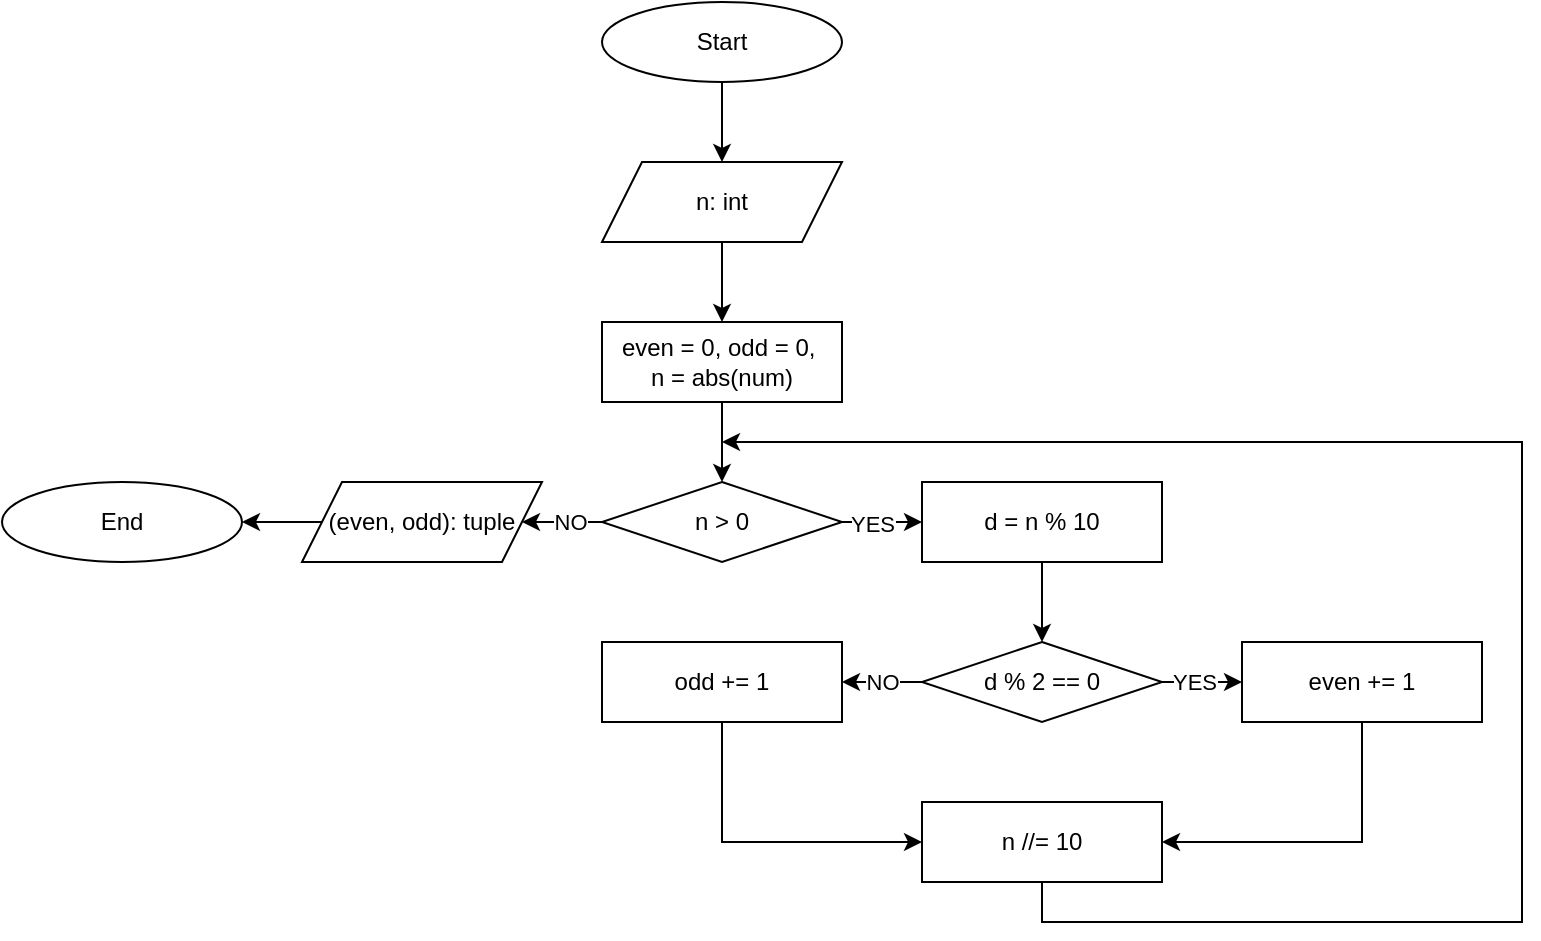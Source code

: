 <mxfile version="24.8.6">
  <diagram name="Page-1" id="gcOh2L13ghurHqlArtQZ">
    <mxGraphModel dx="1434" dy="827" grid="1" gridSize="10" guides="1" tooltips="1" connect="1" arrows="1" fold="1" page="1" pageScale="1" pageWidth="827" pageHeight="1169" background="#ffffff" math="0" shadow="0">
      <root>
        <mxCell id="0" />
        <mxCell id="1" parent="0" />
        <mxCell id="6OEK3HkwsZAHeZwyoHTl-1" value="Start" style="ellipse;whiteSpace=wrap;html=1;" vertex="1" parent="1">
          <mxGeometry x="360" y="80" width="120" height="40" as="geometry" />
        </mxCell>
        <mxCell id="6OEK3HkwsZAHeZwyoHTl-5" value="" style="endArrow=classic;html=1;rounded=0;exitX=0.5;exitY=1;exitDx=0;exitDy=0;entryX=0.5;entryY=0;entryDx=0;entryDy=0;" edge="1" parent="1" source="6OEK3HkwsZAHeZwyoHTl-1" target="6OEK3HkwsZAHeZwyoHTl-86">
          <mxGeometry width="50" height="50" relative="1" as="geometry">
            <mxPoint x="340" y="360" as="sourcePoint" />
            <mxPoint x="430" y="150" as="targetPoint" />
          </mxGeometry>
        </mxCell>
        <mxCell id="6OEK3HkwsZAHeZwyoHTl-86" value="&lt;div&gt;n: int&lt;/div&gt;" style="shape=parallelogram;perimeter=parallelogramPerimeter;whiteSpace=wrap;html=1;fixedSize=1;" vertex="1" parent="1">
          <mxGeometry x="360" y="160" width="120" height="40" as="geometry" />
        </mxCell>
        <mxCell id="6OEK3HkwsZAHeZwyoHTl-92" value="" style="endArrow=classic;html=1;rounded=0;exitX=0.5;exitY=1;exitDx=0;exitDy=0;entryX=0.5;entryY=0;entryDx=0;entryDy=0;" edge="1" parent="1" source="6OEK3HkwsZAHeZwyoHTl-86">
          <mxGeometry width="50" height="50" relative="1" as="geometry">
            <mxPoint x="420" y="280" as="sourcePoint" />
            <mxPoint x="420" y="240" as="targetPoint" />
          </mxGeometry>
        </mxCell>
        <mxCell id="6OEK3HkwsZAHeZwyoHTl-108" value="End" style="ellipse;whiteSpace=wrap;html=1;" vertex="1" parent="1">
          <mxGeometry x="60" y="320" width="120" height="40" as="geometry" />
        </mxCell>
        <mxCell id="6OEK3HkwsZAHeZwyoHTl-122" value="even = 0, odd = 0,&amp;nbsp;&lt;div&gt;n = abs(num)&lt;/div&gt;" style="rounded=0;whiteSpace=wrap;html=1;" vertex="1" parent="1">
          <mxGeometry x="360" y="240" width="120" height="40" as="geometry" />
        </mxCell>
        <mxCell id="6OEK3HkwsZAHeZwyoHTl-124" value="n &amp;gt; 0" style="rhombus;whiteSpace=wrap;html=1;" vertex="1" parent="1">
          <mxGeometry x="360" y="320" width="120" height="40" as="geometry" />
        </mxCell>
        <mxCell id="6OEK3HkwsZAHeZwyoHTl-125" value="&lt;div&gt;d = n % 10&lt;/div&gt;" style="rounded=0;whiteSpace=wrap;html=1;" vertex="1" parent="1">
          <mxGeometry x="520" y="320" width="120" height="40" as="geometry" />
        </mxCell>
        <mxCell id="6OEK3HkwsZAHeZwyoHTl-126" value="d % 2 == 0" style="rhombus;whiteSpace=wrap;html=1;" vertex="1" parent="1">
          <mxGeometry x="520" y="400" width="120" height="40" as="geometry" />
        </mxCell>
        <mxCell id="6OEK3HkwsZAHeZwyoHTl-127" value="(even, odd): tuple" style="shape=parallelogram;perimeter=parallelogramPerimeter;whiteSpace=wrap;html=1;fixedSize=1;" vertex="1" parent="1">
          <mxGeometry x="210" y="320" width="120" height="40" as="geometry" />
        </mxCell>
        <mxCell id="6OEK3HkwsZAHeZwyoHTl-128" value="&lt;div&gt;even += 1&lt;/div&gt;" style="rounded=0;whiteSpace=wrap;html=1;" vertex="1" parent="1">
          <mxGeometry x="680" y="400" width="120" height="40" as="geometry" />
        </mxCell>
        <mxCell id="6OEK3HkwsZAHeZwyoHTl-129" value="&lt;div&gt;odd += 1&lt;/div&gt;" style="rounded=0;whiteSpace=wrap;html=1;" vertex="1" parent="1">
          <mxGeometry x="360" y="400" width="120" height="40" as="geometry" />
        </mxCell>
        <mxCell id="6OEK3HkwsZAHeZwyoHTl-130" value="&lt;div&gt;n //= 10&lt;/div&gt;" style="rounded=0;whiteSpace=wrap;html=1;" vertex="1" parent="1">
          <mxGeometry x="520" y="480" width="120" height="40" as="geometry" />
        </mxCell>
        <mxCell id="6OEK3HkwsZAHeZwyoHTl-131" value="" style="endArrow=classic;html=1;rounded=0;exitX=0.5;exitY=1;exitDx=0;exitDy=0;entryX=0.5;entryY=0;entryDx=0;entryDy=0;" edge="1" parent="1" source="6OEK3HkwsZAHeZwyoHTl-122" target="6OEK3HkwsZAHeZwyoHTl-124">
          <mxGeometry width="50" height="50" relative="1" as="geometry">
            <mxPoint x="430" y="210" as="sourcePoint" />
            <mxPoint x="430" y="250" as="targetPoint" />
          </mxGeometry>
        </mxCell>
        <mxCell id="6OEK3HkwsZAHeZwyoHTl-132" value="" style="endArrow=classic;html=1;rounded=0;exitX=1;exitY=0.5;exitDx=0;exitDy=0;entryX=0;entryY=0.5;entryDx=0;entryDy=0;" edge="1" parent="1" source="6OEK3HkwsZAHeZwyoHTl-124" target="6OEK3HkwsZAHeZwyoHTl-125">
          <mxGeometry width="50" height="50" relative="1" as="geometry">
            <mxPoint x="430" y="290" as="sourcePoint" />
            <mxPoint x="430" y="330" as="targetPoint" />
          </mxGeometry>
        </mxCell>
        <mxCell id="6OEK3HkwsZAHeZwyoHTl-145" value="YES" style="edgeLabel;html=1;align=center;verticalAlign=middle;resizable=0;points=[];" vertex="1" connectable="0" parent="6OEK3HkwsZAHeZwyoHTl-132">
          <mxGeometry x="-0.278" y="-1" relative="1" as="geometry">
            <mxPoint as="offset" />
          </mxGeometry>
        </mxCell>
        <mxCell id="6OEK3HkwsZAHeZwyoHTl-133" value="" style="endArrow=classic;html=1;rounded=0;exitX=0.5;exitY=1;exitDx=0;exitDy=0;entryX=0.5;entryY=0;entryDx=0;entryDy=0;" edge="1" parent="1" source="6OEK3HkwsZAHeZwyoHTl-125" target="6OEK3HkwsZAHeZwyoHTl-126">
          <mxGeometry width="50" height="50" relative="1" as="geometry">
            <mxPoint x="490" y="350" as="sourcePoint" />
            <mxPoint x="530" y="350" as="targetPoint" />
          </mxGeometry>
        </mxCell>
        <mxCell id="6OEK3HkwsZAHeZwyoHTl-134" value="" style="endArrow=classic;html=1;rounded=0;exitX=1;exitY=0.5;exitDx=0;exitDy=0;entryX=0;entryY=0.5;entryDx=0;entryDy=0;" edge="1" parent="1" source="6OEK3HkwsZAHeZwyoHTl-126" target="6OEK3HkwsZAHeZwyoHTl-128">
          <mxGeometry width="50" height="50" relative="1" as="geometry">
            <mxPoint x="590" y="370" as="sourcePoint" />
            <mxPoint x="590" y="410" as="targetPoint" />
          </mxGeometry>
        </mxCell>
        <mxCell id="6OEK3HkwsZAHeZwyoHTl-146" value="YES" style="edgeLabel;html=1;align=center;verticalAlign=middle;resizable=0;points=[];" vertex="1" connectable="0" parent="6OEK3HkwsZAHeZwyoHTl-134">
          <mxGeometry x="-0.174" y="-3" relative="1" as="geometry">
            <mxPoint x="-1" y="-3" as="offset" />
          </mxGeometry>
        </mxCell>
        <mxCell id="6OEK3HkwsZAHeZwyoHTl-136" value="NO" style="endArrow=classic;html=1;rounded=0;exitX=0;exitY=0.5;exitDx=0;exitDy=0;entryX=1;entryY=0.5;entryDx=0;entryDy=0;" edge="1" parent="1" source="6OEK3HkwsZAHeZwyoHTl-126" target="6OEK3HkwsZAHeZwyoHTl-129">
          <mxGeometry width="50" height="50" relative="1" as="geometry">
            <mxPoint x="590" y="450" as="sourcePoint" />
            <mxPoint x="590" y="490" as="targetPoint" />
            <mxPoint as="offset" />
          </mxGeometry>
        </mxCell>
        <mxCell id="6OEK3HkwsZAHeZwyoHTl-137" value="" style="endArrow=classic;html=1;rounded=0;exitX=0.5;exitY=1;exitDx=0;exitDy=0;entryX=0;entryY=0.5;entryDx=0;entryDy=0;" edge="1" parent="1" source="6OEK3HkwsZAHeZwyoHTl-129" target="6OEK3HkwsZAHeZwyoHTl-130">
          <mxGeometry width="50" height="50" relative="1" as="geometry">
            <mxPoint x="530" y="430" as="sourcePoint" />
            <mxPoint x="490" y="430" as="targetPoint" />
            <Array as="points">
              <mxPoint x="420" y="500" />
            </Array>
          </mxGeometry>
        </mxCell>
        <mxCell id="6OEK3HkwsZAHeZwyoHTl-138" value="" style="endArrow=classic;html=1;rounded=0;exitX=0.5;exitY=1;exitDx=0;exitDy=0;entryX=1;entryY=0.5;entryDx=0;entryDy=0;" edge="1" parent="1" source="6OEK3HkwsZAHeZwyoHTl-128" target="6OEK3HkwsZAHeZwyoHTl-130">
          <mxGeometry width="50" height="50" relative="1" as="geometry">
            <mxPoint x="430" y="450" as="sourcePoint" />
            <mxPoint x="670" y="520" as="targetPoint" />
            <Array as="points">
              <mxPoint x="740" y="500" />
            </Array>
          </mxGeometry>
        </mxCell>
        <mxCell id="6OEK3HkwsZAHeZwyoHTl-140" value="" style="endArrow=classic;html=1;rounded=0;exitX=0.5;exitY=1;exitDx=0;exitDy=0;" edge="1" parent="1" source="6OEK3HkwsZAHeZwyoHTl-130">
          <mxGeometry width="50" height="50" relative="1" as="geometry">
            <mxPoint x="580" y="540" as="sourcePoint" />
            <mxPoint x="420" y="300" as="targetPoint" />
            <Array as="points">
              <mxPoint x="580" y="540" />
              <mxPoint x="820" y="540" />
              <mxPoint x="820" y="300" />
            </Array>
          </mxGeometry>
        </mxCell>
        <mxCell id="6OEK3HkwsZAHeZwyoHTl-141" value="" style="endArrow=classic;html=1;rounded=0;exitX=0;exitY=0.5;exitDx=0;exitDy=0;entryX=1;entryY=0.5;entryDx=0;entryDy=0;" edge="1" parent="1" source="6OEK3HkwsZAHeZwyoHTl-124" target="6OEK3HkwsZAHeZwyoHTl-127">
          <mxGeometry width="50" height="50" relative="1" as="geometry">
            <mxPoint x="490" y="350" as="sourcePoint" />
            <mxPoint x="530" y="350" as="targetPoint" />
          </mxGeometry>
        </mxCell>
        <mxCell id="6OEK3HkwsZAHeZwyoHTl-144" value="NO" style="edgeLabel;html=1;align=center;verticalAlign=middle;resizable=0;points=[];" vertex="1" connectable="0" parent="6OEK3HkwsZAHeZwyoHTl-141">
          <mxGeometry x="-0.171" relative="1" as="geometry">
            <mxPoint as="offset" />
          </mxGeometry>
        </mxCell>
        <mxCell id="6OEK3HkwsZAHeZwyoHTl-142" value="" style="endArrow=classic;html=1;rounded=0;entryX=1;entryY=0.5;entryDx=0;entryDy=0;" edge="1" parent="1" target="6OEK3HkwsZAHeZwyoHTl-108">
          <mxGeometry width="50" height="50" relative="1" as="geometry">
            <mxPoint x="220" y="340" as="sourcePoint" />
            <mxPoint x="330" y="350" as="targetPoint" />
          </mxGeometry>
        </mxCell>
      </root>
    </mxGraphModel>
  </diagram>
</mxfile>
